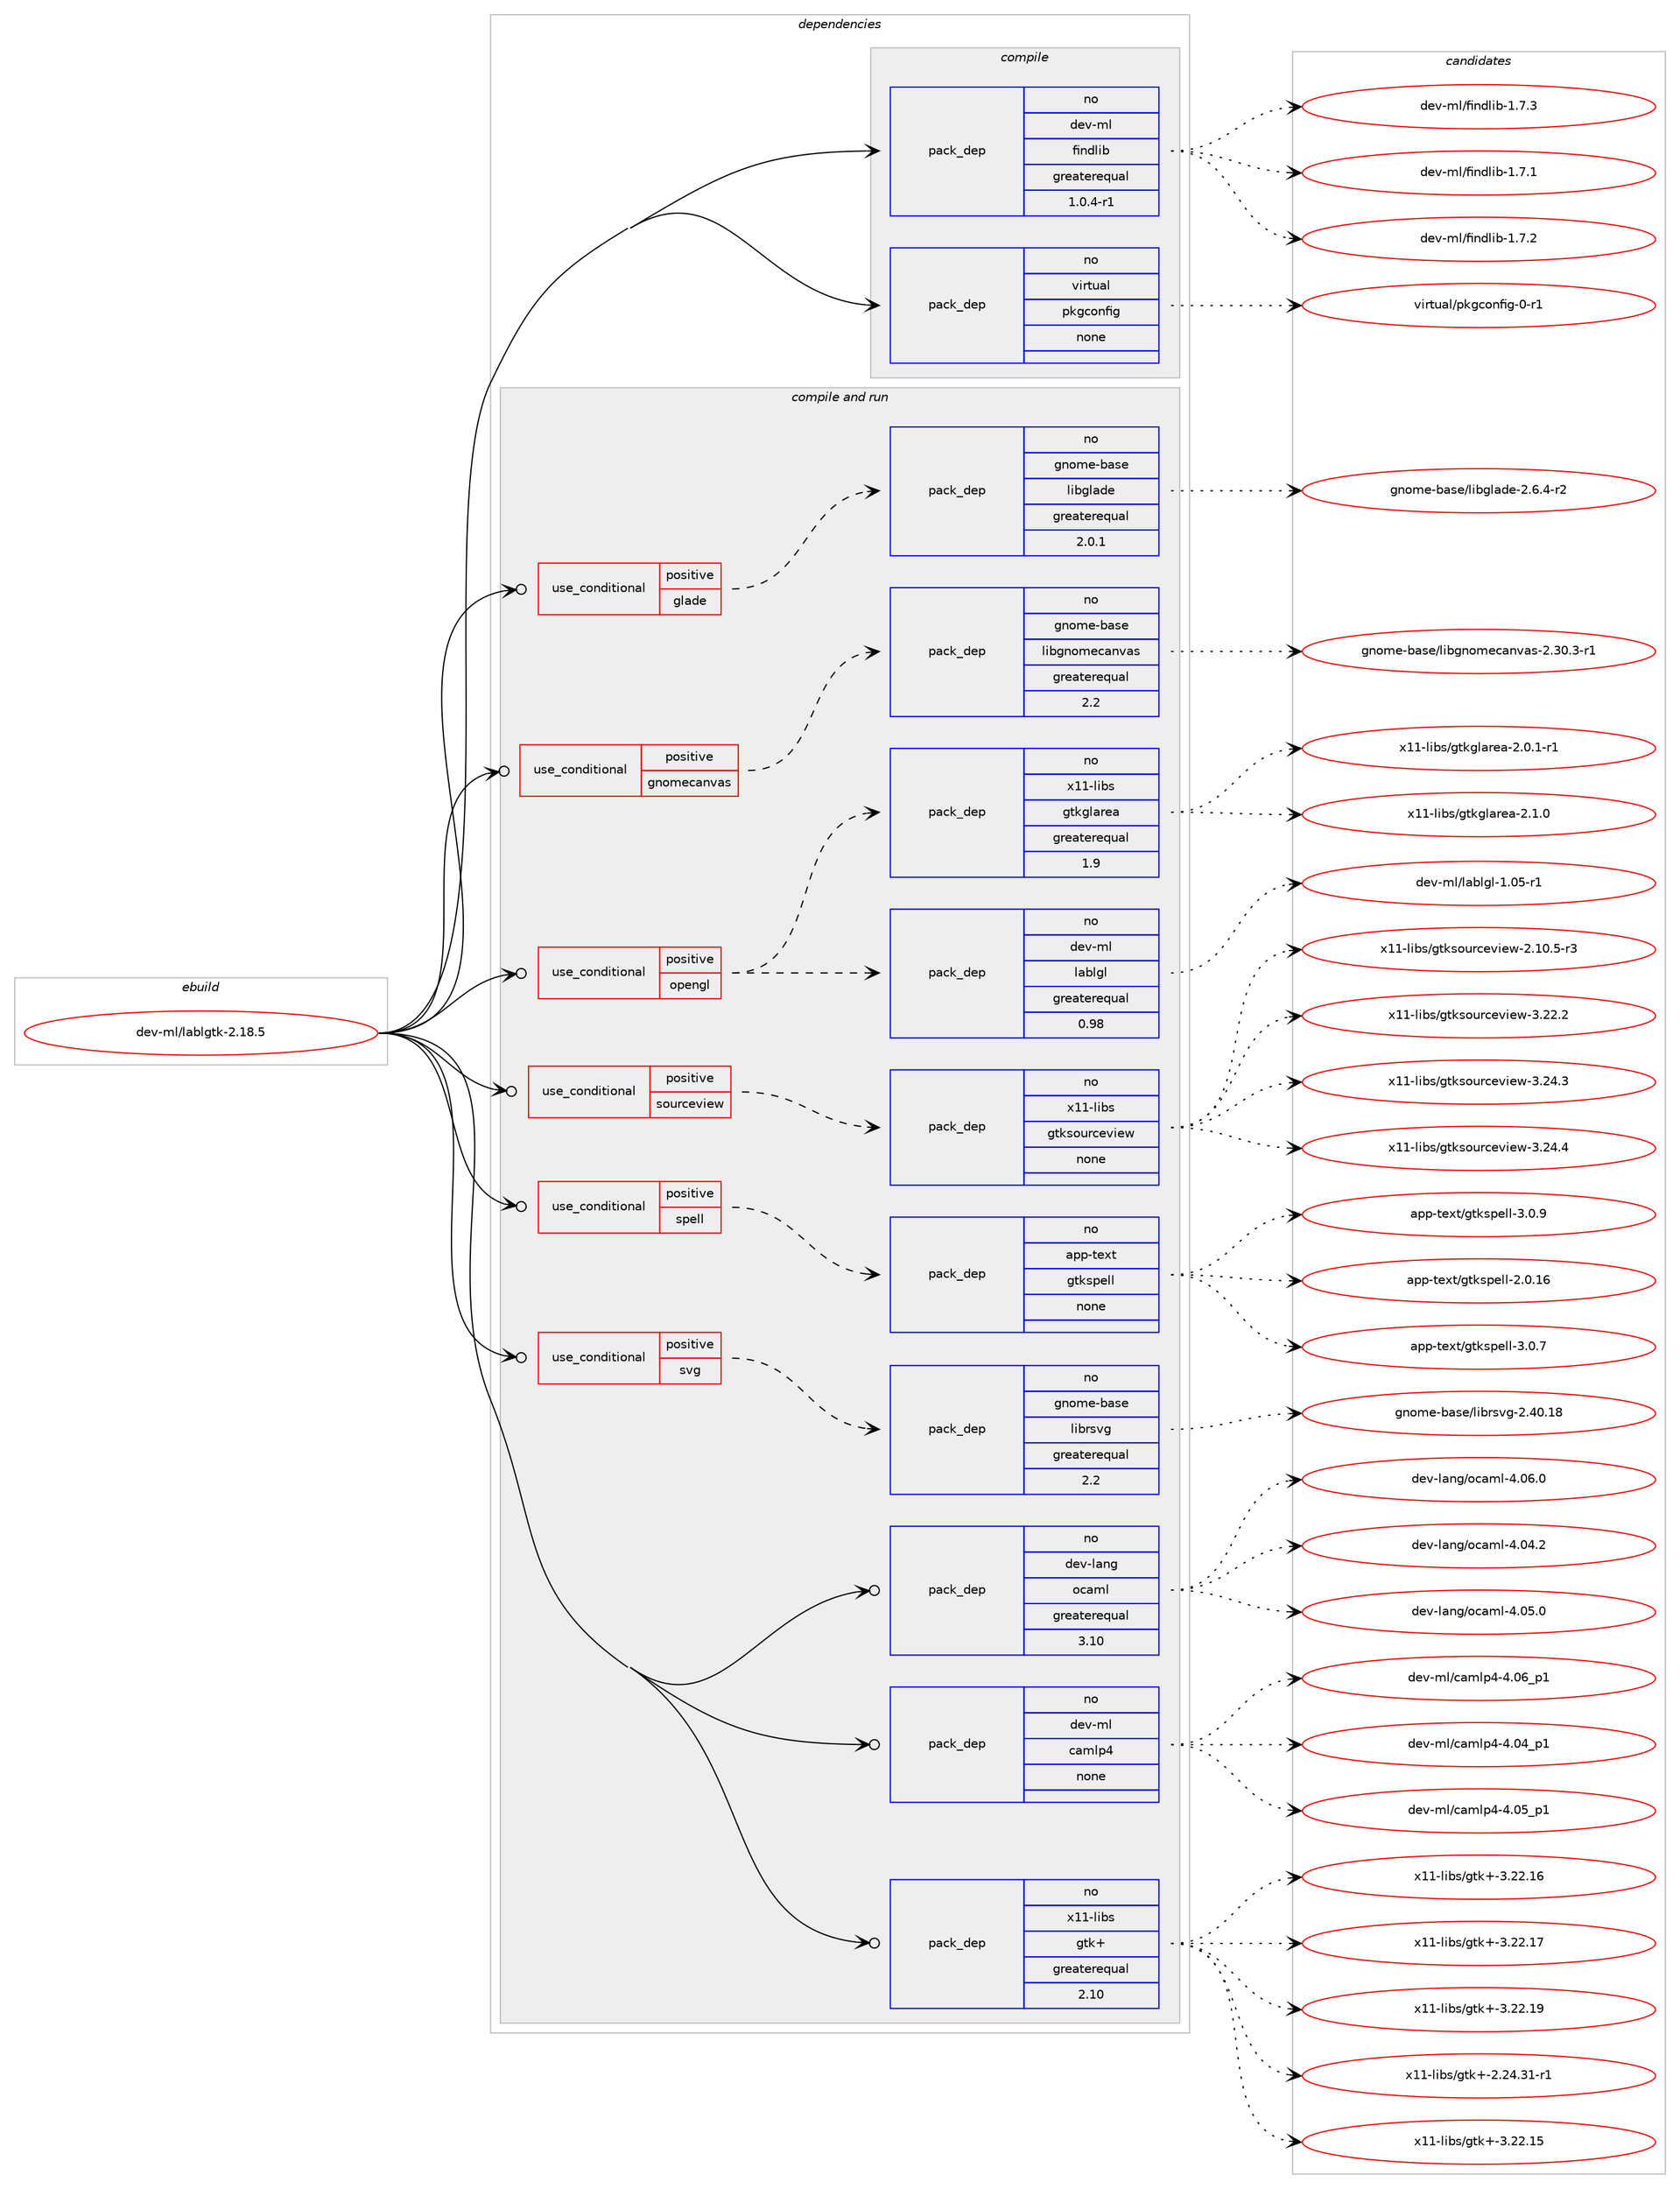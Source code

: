 digraph prolog {

# *************
# Graph options
# *************

newrank=true;
concentrate=true;
compound=true;
graph [rankdir=LR,fontname=Helvetica,fontsize=10,ranksep=1.5];#, ranksep=2.5, nodesep=0.2];
edge  [arrowhead=vee];
node  [fontname=Helvetica,fontsize=10];

# **********
# The ebuild
# **********

subgraph cluster_leftcol {
color=gray;
rank=same;
label=<<i>ebuild</i>>;
id [label="dev-ml/lablgtk-2.18.5", color=red, width=4, href="../dev-ml/lablgtk-2.18.5.svg"];
}

# ****************
# The dependencies
# ****************

subgraph cluster_midcol {
color=gray;
label=<<i>dependencies</i>>;
subgraph cluster_compile {
fillcolor="#eeeeee";
style=filled;
label=<<i>compile</i>>;
subgraph pack92498 {
dependency122622 [label=<<TABLE BORDER="0" CELLBORDER="1" CELLSPACING="0" CELLPADDING="4" WIDTH="220"><TR><TD ROWSPAN="6" CELLPADDING="30">pack_dep</TD></TR><TR><TD WIDTH="110">no</TD></TR><TR><TD>dev-ml</TD></TR><TR><TD>findlib</TD></TR><TR><TD>greaterequal</TD></TR><TR><TD>1.0.4-r1</TD></TR></TABLE>>, shape=none, color=blue];
}
id:e -> dependency122622:w [weight=20,style="solid",arrowhead="vee"];
subgraph pack92499 {
dependency122623 [label=<<TABLE BORDER="0" CELLBORDER="1" CELLSPACING="0" CELLPADDING="4" WIDTH="220"><TR><TD ROWSPAN="6" CELLPADDING="30">pack_dep</TD></TR><TR><TD WIDTH="110">no</TD></TR><TR><TD>virtual</TD></TR><TR><TD>pkgconfig</TD></TR><TR><TD>none</TD></TR><TR><TD></TD></TR></TABLE>>, shape=none, color=blue];
}
id:e -> dependency122623:w [weight=20,style="solid",arrowhead="vee"];
}
subgraph cluster_compileandrun {
fillcolor="#eeeeee";
style=filled;
label=<<i>compile and run</i>>;
subgraph cond26496 {
dependency122624 [label=<<TABLE BORDER="0" CELLBORDER="1" CELLSPACING="0" CELLPADDING="4"><TR><TD ROWSPAN="3" CELLPADDING="10">use_conditional</TD></TR><TR><TD>positive</TD></TR><TR><TD>glade</TD></TR></TABLE>>, shape=none, color=red];
subgraph pack92500 {
dependency122625 [label=<<TABLE BORDER="0" CELLBORDER="1" CELLSPACING="0" CELLPADDING="4" WIDTH="220"><TR><TD ROWSPAN="6" CELLPADDING="30">pack_dep</TD></TR><TR><TD WIDTH="110">no</TD></TR><TR><TD>gnome-base</TD></TR><TR><TD>libglade</TD></TR><TR><TD>greaterequal</TD></TR><TR><TD>2.0.1</TD></TR></TABLE>>, shape=none, color=blue];
}
dependency122624:e -> dependency122625:w [weight=20,style="dashed",arrowhead="vee"];
}
id:e -> dependency122624:w [weight=20,style="solid",arrowhead="odotvee"];
subgraph cond26497 {
dependency122626 [label=<<TABLE BORDER="0" CELLBORDER="1" CELLSPACING="0" CELLPADDING="4"><TR><TD ROWSPAN="3" CELLPADDING="10">use_conditional</TD></TR><TR><TD>positive</TD></TR><TR><TD>gnomecanvas</TD></TR></TABLE>>, shape=none, color=red];
subgraph pack92501 {
dependency122627 [label=<<TABLE BORDER="0" CELLBORDER="1" CELLSPACING="0" CELLPADDING="4" WIDTH="220"><TR><TD ROWSPAN="6" CELLPADDING="30">pack_dep</TD></TR><TR><TD WIDTH="110">no</TD></TR><TR><TD>gnome-base</TD></TR><TR><TD>libgnomecanvas</TD></TR><TR><TD>greaterequal</TD></TR><TR><TD>2.2</TD></TR></TABLE>>, shape=none, color=blue];
}
dependency122626:e -> dependency122627:w [weight=20,style="dashed",arrowhead="vee"];
}
id:e -> dependency122626:w [weight=20,style="solid",arrowhead="odotvee"];
subgraph cond26498 {
dependency122628 [label=<<TABLE BORDER="0" CELLBORDER="1" CELLSPACING="0" CELLPADDING="4"><TR><TD ROWSPAN="3" CELLPADDING="10">use_conditional</TD></TR><TR><TD>positive</TD></TR><TR><TD>opengl</TD></TR></TABLE>>, shape=none, color=red];
subgraph pack92502 {
dependency122629 [label=<<TABLE BORDER="0" CELLBORDER="1" CELLSPACING="0" CELLPADDING="4" WIDTH="220"><TR><TD ROWSPAN="6" CELLPADDING="30">pack_dep</TD></TR><TR><TD WIDTH="110">no</TD></TR><TR><TD>dev-ml</TD></TR><TR><TD>lablgl</TD></TR><TR><TD>greaterequal</TD></TR><TR><TD>0.98</TD></TR></TABLE>>, shape=none, color=blue];
}
dependency122628:e -> dependency122629:w [weight=20,style="dashed",arrowhead="vee"];
subgraph pack92503 {
dependency122630 [label=<<TABLE BORDER="0" CELLBORDER="1" CELLSPACING="0" CELLPADDING="4" WIDTH="220"><TR><TD ROWSPAN="6" CELLPADDING="30">pack_dep</TD></TR><TR><TD WIDTH="110">no</TD></TR><TR><TD>x11-libs</TD></TR><TR><TD>gtkglarea</TD></TR><TR><TD>greaterequal</TD></TR><TR><TD>1.9</TD></TR></TABLE>>, shape=none, color=blue];
}
dependency122628:e -> dependency122630:w [weight=20,style="dashed",arrowhead="vee"];
}
id:e -> dependency122628:w [weight=20,style="solid",arrowhead="odotvee"];
subgraph cond26499 {
dependency122631 [label=<<TABLE BORDER="0" CELLBORDER="1" CELLSPACING="0" CELLPADDING="4"><TR><TD ROWSPAN="3" CELLPADDING="10">use_conditional</TD></TR><TR><TD>positive</TD></TR><TR><TD>sourceview</TD></TR></TABLE>>, shape=none, color=red];
subgraph pack92504 {
dependency122632 [label=<<TABLE BORDER="0" CELLBORDER="1" CELLSPACING="0" CELLPADDING="4" WIDTH="220"><TR><TD ROWSPAN="6" CELLPADDING="30">pack_dep</TD></TR><TR><TD WIDTH="110">no</TD></TR><TR><TD>x11-libs</TD></TR><TR><TD>gtksourceview</TD></TR><TR><TD>none</TD></TR><TR><TD></TD></TR></TABLE>>, shape=none, color=blue];
}
dependency122631:e -> dependency122632:w [weight=20,style="dashed",arrowhead="vee"];
}
id:e -> dependency122631:w [weight=20,style="solid",arrowhead="odotvee"];
subgraph cond26500 {
dependency122633 [label=<<TABLE BORDER="0" CELLBORDER="1" CELLSPACING="0" CELLPADDING="4"><TR><TD ROWSPAN="3" CELLPADDING="10">use_conditional</TD></TR><TR><TD>positive</TD></TR><TR><TD>spell</TD></TR></TABLE>>, shape=none, color=red];
subgraph pack92505 {
dependency122634 [label=<<TABLE BORDER="0" CELLBORDER="1" CELLSPACING="0" CELLPADDING="4" WIDTH="220"><TR><TD ROWSPAN="6" CELLPADDING="30">pack_dep</TD></TR><TR><TD WIDTH="110">no</TD></TR><TR><TD>app-text</TD></TR><TR><TD>gtkspell</TD></TR><TR><TD>none</TD></TR><TR><TD></TD></TR></TABLE>>, shape=none, color=blue];
}
dependency122633:e -> dependency122634:w [weight=20,style="dashed",arrowhead="vee"];
}
id:e -> dependency122633:w [weight=20,style="solid",arrowhead="odotvee"];
subgraph cond26501 {
dependency122635 [label=<<TABLE BORDER="0" CELLBORDER="1" CELLSPACING="0" CELLPADDING="4"><TR><TD ROWSPAN="3" CELLPADDING="10">use_conditional</TD></TR><TR><TD>positive</TD></TR><TR><TD>svg</TD></TR></TABLE>>, shape=none, color=red];
subgraph pack92506 {
dependency122636 [label=<<TABLE BORDER="0" CELLBORDER="1" CELLSPACING="0" CELLPADDING="4" WIDTH="220"><TR><TD ROWSPAN="6" CELLPADDING="30">pack_dep</TD></TR><TR><TD WIDTH="110">no</TD></TR><TR><TD>gnome-base</TD></TR><TR><TD>librsvg</TD></TR><TR><TD>greaterequal</TD></TR><TR><TD>2.2</TD></TR></TABLE>>, shape=none, color=blue];
}
dependency122635:e -> dependency122636:w [weight=20,style="dashed",arrowhead="vee"];
}
id:e -> dependency122635:w [weight=20,style="solid",arrowhead="odotvee"];
subgraph pack92507 {
dependency122637 [label=<<TABLE BORDER="0" CELLBORDER="1" CELLSPACING="0" CELLPADDING="4" WIDTH="220"><TR><TD ROWSPAN="6" CELLPADDING="30">pack_dep</TD></TR><TR><TD WIDTH="110">no</TD></TR><TR><TD>dev-lang</TD></TR><TR><TD>ocaml</TD></TR><TR><TD>greaterequal</TD></TR><TR><TD>3.10</TD></TR></TABLE>>, shape=none, color=blue];
}
id:e -> dependency122637:w [weight=20,style="solid",arrowhead="odotvee"];
subgraph pack92508 {
dependency122638 [label=<<TABLE BORDER="0" CELLBORDER="1" CELLSPACING="0" CELLPADDING="4" WIDTH="220"><TR><TD ROWSPAN="6" CELLPADDING="30">pack_dep</TD></TR><TR><TD WIDTH="110">no</TD></TR><TR><TD>dev-ml</TD></TR><TR><TD>camlp4</TD></TR><TR><TD>none</TD></TR><TR><TD></TD></TR></TABLE>>, shape=none, color=blue];
}
id:e -> dependency122638:w [weight=20,style="solid",arrowhead="odotvee"];
subgraph pack92509 {
dependency122639 [label=<<TABLE BORDER="0" CELLBORDER="1" CELLSPACING="0" CELLPADDING="4" WIDTH="220"><TR><TD ROWSPAN="6" CELLPADDING="30">pack_dep</TD></TR><TR><TD WIDTH="110">no</TD></TR><TR><TD>x11-libs</TD></TR><TR><TD>gtk+</TD></TR><TR><TD>greaterequal</TD></TR><TR><TD>2.10</TD></TR></TABLE>>, shape=none, color=blue];
}
id:e -> dependency122639:w [weight=20,style="solid",arrowhead="odotvee"];
}
subgraph cluster_run {
fillcolor="#eeeeee";
style=filled;
label=<<i>run</i>>;
}
}

# **************
# The candidates
# **************

subgraph cluster_choices {
rank=same;
color=gray;
label=<<i>candidates</i>>;

subgraph choice92498 {
color=black;
nodesep=1;
choice100101118451091084710210511010010810598454946554649 [label="dev-ml/findlib-1.7.1", color=red, width=4,href="../dev-ml/findlib-1.7.1.svg"];
choice100101118451091084710210511010010810598454946554650 [label="dev-ml/findlib-1.7.2", color=red, width=4,href="../dev-ml/findlib-1.7.2.svg"];
choice100101118451091084710210511010010810598454946554651 [label="dev-ml/findlib-1.7.3", color=red, width=4,href="../dev-ml/findlib-1.7.3.svg"];
dependency122622:e -> choice100101118451091084710210511010010810598454946554649:w [style=dotted,weight="100"];
dependency122622:e -> choice100101118451091084710210511010010810598454946554650:w [style=dotted,weight="100"];
dependency122622:e -> choice100101118451091084710210511010010810598454946554651:w [style=dotted,weight="100"];
}
subgraph choice92499 {
color=black;
nodesep=1;
choice11810511411611797108471121071039911111010210510345484511449 [label="virtual/pkgconfig-0-r1", color=red, width=4,href="../virtual/pkgconfig-0-r1.svg"];
dependency122623:e -> choice11810511411611797108471121071039911111010210510345484511449:w [style=dotted,weight="100"];
}
subgraph choice92500 {
color=black;
nodesep=1;
choice1031101111091014598971151014710810598103108971001014550465446524511450 [label="gnome-base/libglade-2.6.4-r2", color=red, width=4,href="../gnome-base/libglade-2.6.4-r2.svg"];
dependency122625:e -> choice1031101111091014598971151014710810598103108971001014550465446524511450:w [style=dotted,weight="100"];
}
subgraph choice92501 {
color=black;
nodesep=1;
choice1031101111091014598971151014710810598103110111109101999711011897115455046514846514511449 [label="gnome-base/libgnomecanvas-2.30.3-r1", color=red, width=4,href="../gnome-base/libgnomecanvas-2.30.3-r1.svg"];
dependency122627:e -> choice1031101111091014598971151014710810598103110111109101999711011897115455046514846514511449:w [style=dotted,weight="100"];
}
subgraph choice92502 {
color=black;
nodesep=1;
choice1001011184510910847108979810810310845494648534511449 [label="dev-ml/lablgl-1.05-r1", color=red, width=4,href="../dev-ml/lablgl-1.05-r1.svg"];
dependency122629:e -> choice1001011184510910847108979810810310845494648534511449:w [style=dotted,weight="100"];
}
subgraph choice92503 {
color=black;
nodesep=1;
choice120494945108105981154710311610710310897114101974550464846494511449 [label="x11-libs/gtkglarea-2.0.1-r1", color=red, width=4,href="../x11-libs/gtkglarea-2.0.1-r1.svg"];
choice12049494510810598115471031161071031089711410197455046494648 [label="x11-libs/gtkglarea-2.1.0", color=red, width=4,href="../x11-libs/gtkglarea-2.1.0.svg"];
dependency122630:e -> choice120494945108105981154710311610710310897114101974550464846494511449:w [style=dotted,weight="100"];
dependency122630:e -> choice12049494510810598115471031161071031089711410197455046494648:w [style=dotted,weight="100"];
}
subgraph choice92504 {
color=black;
nodesep=1;
choice120494945108105981154710311610711511111711499101118105101119455046494846534511451 [label="x11-libs/gtksourceview-2.10.5-r3", color=red, width=4,href="../x11-libs/gtksourceview-2.10.5-r3.svg"];
choice12049494510810598115471031161071151111171149910111810510111945514650504650 [label="x11-libs/gtksourceview-3.22.2", color=red, width=4,href="../x11-libs/gtksourceview-3.22.2.svg"];
choice12049494510810598115471031161071151111171149910111810510111945514650524651 [label="x11-libs/gtksourceview-3.24.3", color=red, width=4,href="../x11-libs/gtksourceview-3.24.3.svg"];
choice12049494510810598115471031161071151111171149910111810510111945514650524652 [label="x11-libs/gtksourceview-3.24.4", color=red, width=4,href="../x11-libs/gtksourceview-3.24.4.svg"];
dependency122632:e -> choice120494945108105981154710311610711511111711499101118105101119455046494846534511451:w [style=dotted,weight="100"];
dependency122632:e -> choice12049494510810598115471031161071151111171149910111810510111945514650504650:w [style=dotted,weight="100"];
dependency122632:e -> choice12049494510810598115471031161071151111171149910111810510111945514650524651:w [style=dotted,weight="100"];
dependency122632:e -> choice12049494510810598115471031161071151111171149910111810510111945514650524652:w [style=dotted,weight="100"];
}
subgraph choice92505 {
color=black;
nodesep=1;
choice97112112451161011201164710311610711511210110810845504648464954 [label="app-text/gtkspell-2.0.16", color=red, width=4,href="../app-text/gtkspell-2.0.16.svg"];
choice971121124511610112011647103116107115112101108108455146484655 [label="app-text/gtkspell-3.0.7", color=red, width=4,href="../app-text/gtkspell-3.0.7.svg"];
choice971121124511610112011647103116107115112101108108455146484657 [label="app-text/gtkspell-3.0.9", color=red, width=4,href="../app-text/gtkspell-3.0.9.svg"];
dependency122634:e -> choice97112112451161011201164710311610711511210110810845504648464954:w [style=dotted,weight="100"];
dependency122634:e -> choice971121124511610112011647103116107115112101108108455146484655:w [style=dotted,weight="100"];
dependency122634:e -> choice971121124511610112011647103116107115112101108108455146484657:w [style=dotted,weight="100"];
}
subgraph choice92506 {
color=black;
nodesep=1;
choice10311011110910145989711510147108105981141151181034550465248464956 [label="gnome-base/librsvg-2.40.18", color=red, width=4,href="../gnome-base/librsvg-2.40.18.svg"];
dependency122636:e -> choice10311011110910145989711510147108105981141151181034550465248464956:w [style=dotted,weight="100"];
}
subgraph choice92507 {
color=black;
nodesep=1;
choice100101118451089711010347111999710910845524648524650 [label="dev-lang/ocaml-4.04.2", color=red, width=4,href="../dev-lang/ocaml-4.04.2.svg"];
choice100101118451089711010347111999710910845524648534648 [label="dev-lang/ocaml-4.05.0", color=red, width=4,href="../dev-lang/ocaml-4.05.0.svg"];
choice100101118451089711010347111999710910845524648544648 [label="dev-lang/ocaml-4.06.0", color=red, width=4,href="../dev-lang/ocaml-4.06.0.svg"];
dependency122637:e -> choice100101118451089711010347111999710910845524648524650:w [style=dotted,weight="100"];
dependency122637:e -> choice100101118451089711010347111999710910845524648534648:w [style=dotted,weight="100"];
dependency122637:e -> choice100101118451089711010347111999710910845524648544648:w [style=dotted,weight="100"];
}
subgraph choice92508 {
color=black;
nodesep=1;
choice100101118451091084799971091081125245524648529511249 [label="dev-ml/camlp4-4.04_p1", color=red, width=4,href="../dev-ml/camlp4-4.04_p1.svg"];
choice100101118451091084799971091081125245524648539511249 [label="dev-ml/camlp4-4.05_p1", color=red, width=4,href="../dev-ml/camlp4-4.05_p1.svg"];
choice100101118451091084799971091081125245524648549511249 [label="dev-ml/camlp4-4.06_p1", color=red, width=4,href="../dev-ml/camlp4-4.06_p1.svg"];
dependency122638:e -> choice100101118451091084799971091081125245524648529511249:w [style=dotted,weight="100"];
dependency122638:e -> choice100101118451091084799971091081125245524648539511249:w [style=dotted,weight="100"];
dependency122638:e -> choice100101118451091084799971091081125245524648549511249:w [style=dotted,weight="100"];
}
subgraph choice92509 {
color=black;
nodesep=1;
choice12049494510810598115471031161074345504650524651494511449 [label="x11-libs/gtk+-2.24.31-r1", color=red, width=4,href="../x11-libs/gtk+-2.24.31-r1.svg"];
choice1204949451081059811547103116107434551465050464953 [label="x11-libs/gtk+-3.22.15", color=red, width=4,href="../x11-libs/gtk+-3.22.15.svg"];
choice1204949451081059811547103116107434551465050464954 [label="x11-libs/gtk+-3.22.16", color=red, width=4,href="../x11-libs/gtk+-3.22.16.svg"];
choice1204949451081059811547103116107434551465050464955 [label="x11-libs/gtk+-3.22.17", color=red, width=4,href="../x11-libs/gtk+-3.22.17.svg"];
choice1204949451081059811547103116107434551465050464957 [label="x11-libs/gtk+-3.22.19", color=red, width=4,href="../x11-libs/gtk+-3.22.19.svg"];
dependency122639:e -> choice12049494510810598115471031161074345504650524651494511449:w [style=dotted,weight="100"];
dependency122639:e -> choice1204949451081059811547103116107434551465050464953:w [style=dotted,weight="100"];
dependency122639:e -> choice1204949451081059811547103116107434551465050464954:w [style=dotted,weight="100"];
dependency122639:e -> choice1204949451081059811547103116107434551465050464955:w [style=dotted,weight="100"];
dependency122639:e -> choice1204949451081059811547103116107434551465050464957:w [style=dotted,weight="100"];
}
}

}
